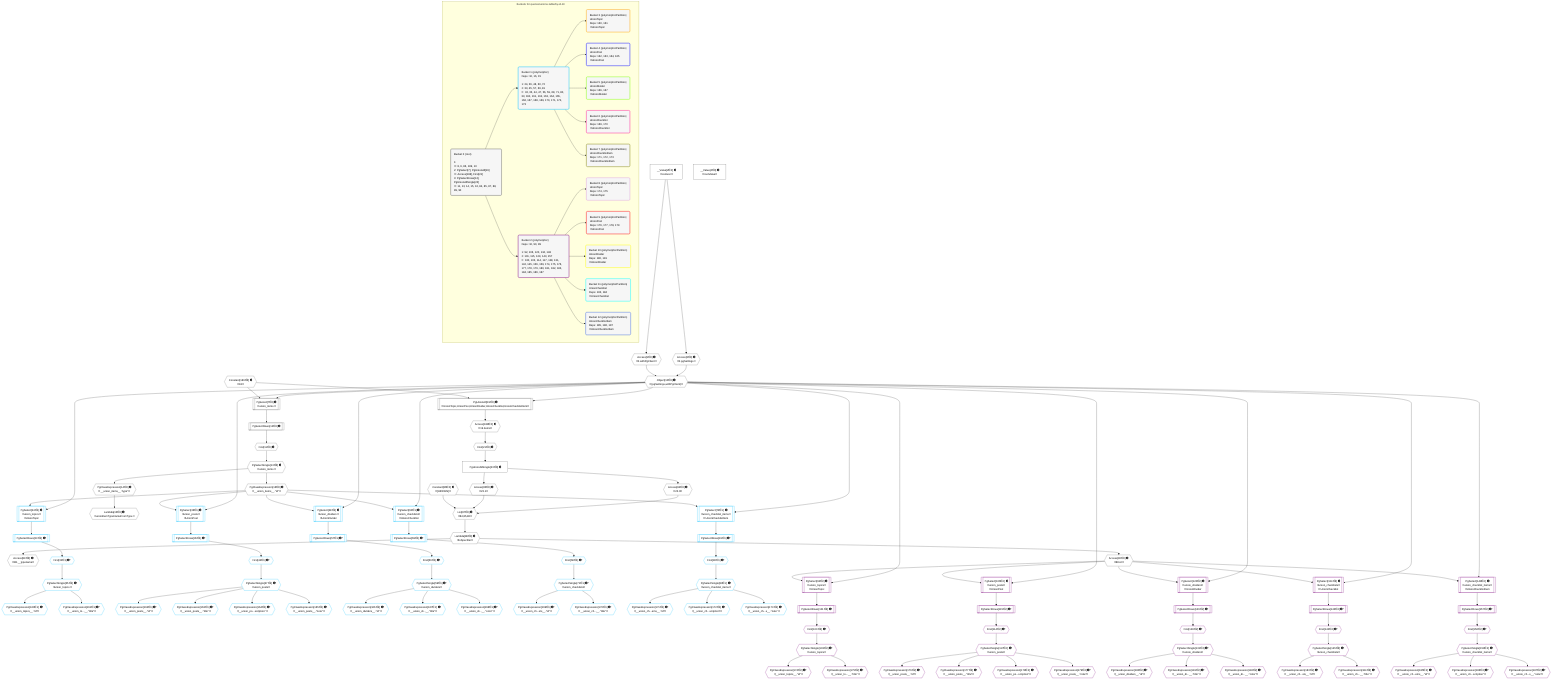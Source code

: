 %%{init: {'themeVariables': { 'fontSize': '12px'}}}%%
graph TD
    classDef path fill:#eee,stroke:#000,color:#000
    classDef plan fill:#fff,stroke-width:1px,color:#000
    classDef itemplan fill:#fff,stroke-width:2px,color:#000
    classDef unbatchedplan fill:#dff,stroke-width:1px,color:#000
    classDef sideeffectplan fill:#fcc,stroke-width:2px,color:#000
    classDef bucket fill:#f6f6f6,color:#000,stroke-width:2px,text-align:left

    subgraph "Buckets for queries/unions-table/by-id-18"
    Bucket0("Bucket 0 (root)<br /><br />1: <br />ᐳ: 8, 9, 86, 189, 10<br />2: PgSelect[7], PgUnionAll[19]<br />ᐳ: Access[188], First[21]<br />3: PgSelectRows[12], PgUnionAllSingle[23]<br />ᐳ: 11, 13, 14, 15, 16, 84, 85, 87, 88, 89, 90"):::bucket
    Bucket1("Bucket 1 (polymorphic)<br />Deps: 10, 16, 15<br /><br />1: 24, 36, 48, 60, 72<br />2: 33, 45, 57, 69, 81<br />ᐳ: 32, 35, 44, 47, 56, 59, 68, 71, 80, 83, 160, 161, 162, 163, 164, 165, 166, 167, 168, 169, 170, 171, 172, 173"):::bucket
    Bucket2("Bucket 2 (polymorphic)<br />Deps: 10, 90, 89<br /><br />1: 92, 106, 120, 134, 148<br />2: 101, 115, 129, 143, 157<br />ᐳ: 100, 103, 114, 117, 128, 131, 142, 145, 156, 159, 174, 175, 176, 177, 178, 179, 180, 181, 182, 183, 184, 185, 186, 187"):::bucket
    Bucket3("Bucket 3 (polymorphicPartition)<br />UnionTopic<br />Deps: 160, 161<br />ᐳUnionTopic"):::bucket
    Bucket4("Bucket 4 (polymorphicPartition)<br />UnionPost<br />Deps: 162, 163, 164, 165<br />ᐳUnionPost"):::bucket
    Bucket5("Bucket 5 (polymorphicPartition)<br />UnionDivider<br />Deps: 166, 167<br />ᐳUnionDivider"):::bucket
    Bucket6("Bucket 6 (polymorphicPartition)<br />UnionChecklist<br />Deps: 169, 170<br />ᐳUnionChecklist"):::bucket
    Bucket7("Bucket 7 (polymorphicPartition)<br />UnionChecklistItem<br />Deps: 171, 172, 173<br />ᐳUnionChecklistItem"):::bucket
    Bucket8("Bucket 8 (polymorphicPartition)<br />UnionTopic<br />Deps: 174, 175<br />ᐳUnionTopic"):::bucket
    Bucket9("Bucket 9 (polymorphicPartition)<br />UnionPost<br />Deps: 176, 177, 178, 179<br />ᐳUnionPost"):::bucket
    Bucket10("Bucket 10 (polymorphicPartition)<br />UnionDivider<br />Deps: 180, 181<br />ᐳUnionDivider"):::bucket
    Bucket11("Bucket 11 (polymorphicPartition)<br />UnionChecklist<br />Deps: 183, 184<br />ᐳUnionChecklist"):::bucket
    Bucket12("Bucket 12 (polymorphicPartition)<br />UnionChecklistItem<br />Deps: 185, 186, 187<br />ᐳUnionChecklistItem"):::bucket
    end
    Bucket0 --> Bucket1 & Bucket2
    Bucket1 --> Bucket3 & Bucket4 & Bucket5 & Bucket6 & Bucket7
    Bucket2 --> Bucket8 & Bucket9 & Bucket10 & Bucket11 & Bucket12

    %% plan dependencies
    List87{{"List[87∈0] ➊<br />ᐸ84,85,86ᐳ"}}:::plan
    Access84{{"Access[84∈0] ➊<br />ᐸ23.0ᐳ"}}:::plan
    Access85{{"Access[85∈0] ➊<br />ᐸ23.1ᐳ"}}:::plan
    Constant86{{"Constant[86∈0] ➊<br />ᐸ[HIDDEN]ᐳ"}}:::plan
    Access84 & Access85 & Constant86 --> List87
    PgSelect7[["PgSelect[7∈0] ➊<br />ᐸunion_itemsᐳ"]]:::plan
    Object10{{"Object[10∈0] ➊<br />ᐸ{pgSettings,withPgClient}ᐳ"}}:::plan
    Constant189{{"Constant[189∈0] ➊<br />ᐸ18ᐳ"}}:::plan
    Object10 & Constant189 --> PgSelect7
    Access8{{"Access[8∈0] ➊<br />ᐸ2.pgSettingsᐳ"}}:::plan
    Access9{{"Access[9∈0] ➊<br />ᐸ2.withPgClientᐳ"}}:::plan
    Access8 & Access9 --> Object10
    PgUnionAll19[["PgUnionAll[19∈0] ➊<br />ᐸUnionTopic,UnionPost,UnionDivider,UnionChecklist,UnionChecklistItemᐳ"]]:::plan
    Object10 & Constant189 --> PgUnionAll19
    __Value2["__Value[2∈0] ➊<br />ᐸcontextᐳ"]:::plan
    __Value2 --> Access8
    __Value2 --> Access9
    First11{{"First[11∈0] ➊"}}:::plan
    PgSelectRows12[["PgSelectRows[12∈0] ➊"]]:::plan
    PgSelectRows12 --> First11
    PgSelect7 --> PgSelectRows12
    PgSelectSingle13{{"PgSelectSingle[13∈0] ➊<br />ᐸunion_itemsᐳ"}}:::plan
    First11 --> PgSelectSingle13
    PgClassExpression14{{"PgClassExpression[14∈0] ➊<br />ᐸ__union_items__.”type”ᐳ"}}:::plan
    PgSelectSingle13 --> PgClassExpression14
    Lambda15{{"Lambda[15∈0] ➊<br />ᐸunionItemTypeNameFromTypeᐳ"}}:::plan
    PgClassExpression14 --> Lambda15
    PgClassExpression16{{"PgClassExpression[16∈0] ➊<br />ᐸ__union_items__.”id”ᐳ"}}:::plan
    PgSelectSingle13 --> PgClassExpression16
    First21{{"First[21∈0] ➊"}}:::plan
    Access188{{"Access[188∈0] ➊<br />ᐸ19.itemsᐳ"}}:::plan
    Access188 --> First21
    PgUnionAllSingle23["PgUnionAllSingle[23∈0] ➊"]:::plan
    First21 --> PgUnionAllSingle23
    PgUnionAllSingle23 --> Access84
    PgUnionAllSingle23 --> Access85
    Lambda88{{"Lambda[88∈0] ➊<br />ᐸtoSpecifierᐳ"}}:::plan
    List87 --> Lambda88
    Access89{{"Access[89∈0] ➊<br />ᐸ88.__typenameᐳ"}}:::plan
    Lambda88 --> Access89
    Access90{{"Access[90∈0] ➊<br />ᐸ88.idᐳ"}}:::plan
    Lambda88 --> Access90
    PgUnionAll19 --> Access188
    __Value4["__Value[4∈0] ➊<br />ᐸrootValueᐳ"]:::plan
    PgSelect24[["PgSelect[24∈1] ➊<br />ᐸunion_topicsᐳ<br />ᐳUnionTopic"]]:::plan
    Object10 & PgClassExpression16 --> PgSelect24
    PgSelect36[["PgSelect[36∈1] ➊<br />ᐸunion_postsᐳ<br />ᐳUnionPost"]]:::plan
    Object10 & PgClassExpression16 --> PgSelect36
    PgSelect48[["PgSelect[48∈1] ➊<br />ᐸunion_dividersᐳ<br />ᐳUnionDivider"]]:::plan
    Object10 & PgClassExpression16 --> PgSelect48
    PgSelect60[["PgSelect[60∈1] ➊<br />ᐸunion_checklistsᐳ<br />ᐳUnionChecklist"]]:::plan
    Object10 & PgClassExpression16 --> PgSelect60
    PgSelect72[["PgSelect[72∈1] ➊<br />ᐸunion_checklist_itemsᐳ<br />ᐳUnionChecklistItem"]]:::plan
    Object10 & PgClassExpression16 --> PgSelect72
    First32{{"First[32∈1] ➊^"}}:::plan
    PgSelectRows33[["PgSelectRows[33∈1] ➊^"]]:::plan
    PgSelectRows33 --> First32
    PgSelect24 --> PgSelectRows33
    PgSelectSingle35{{"PgSelectSingle[35∈1] ➊^<br />ᐸunion_topicsᐳ"}}:::plan
    First32 --> PgSelectSingle35
    First44{{"First[44∈1] ➊^"}}:::plan
    PgSelectRows45[["PgSelectRows[45∈1] ➊^"]]:::plan
    PgSelectRows45 --> First44
    PgSelect36 --> PgSelectRows45
    PgSelectSingle47{{"PgSelectSingle[47∈1] ➊^<br />ᐸunion_postsᐳ"}}:::plan
    First44 --> PgSelectSingle47
    First56{{"First[56∈1] ➊^"}}:::plan
    PgSelectRows57[["PgSelectRows[57∈1] ➊^"]]:::plan
    PgSelectRows57 --> First56
    PgSelect48 --> PgSelectRows57
    PgSelectSingle59{{"PgSelectSingle[59∈1] ➊^<br />ᐸunion_dividersᐳ"}}:::plan
    First56 --> PgSelectSingle59
    First68{{"First[68∈1] ➊^"}}:::plan
    PgSelectRows69[["PgSelectRows[69∈1] ➊^"]]:::plan
    PgSelectRows69 --> First68
    PgSelect60 --> PgSelectRows69
    PgSelectSingle71{{"PgSelectSingle[71∈1] ➊^<br />ᐸunion_checklistsᐳ"}}:::plan
    First68 --> PgSelectSingle71
    First80{{"First[80∈1] ➊^"}}:::plan
    PgSelectRows81[["PgSelectRows[81∈1] ➊^"]]:::plan
    PgSelectRows81 --> First80
    PgSelect72 --> PgSelectRows81
    PgSelectSingle83{{"PgSelectSingle[83∈1] ➊^<br />ᐸunion_checklist_itemsᐳ"}}:::plan
    First80 --> PgSelectSingle83
    PgClassExpression160{{"PgClassExpression[160∈1] ➊^<br />ᐸ__union_topics__.”id”ᐳ"}}:::plan
    PgSelectSingle35 --> PgClassExpression160
    PgClassExpression161{{"PgClassExpression[161∈1] ➊^<br />ᐸ__union_to...__.”title”ᐳ"}}:::plan
    PgSelectSingle35 --> PgClassExpression161
    PgClassExpression162{{"PgClassExpression[162∈1] ➊^<br />ᐸ__union_posts__.”id”ᐳ"}}:::plan
    PgSelectSingle47 --> PgClassExpression162
    PgClassExpression163{{"PgClassExpression[163∈1] ➊^<br />ᐸ__union_posts__.”title”ᐳ"}}:::plan
    PgSelectSingle47 --> PgClassExpression163
    PgClassExpression164{{"PgClassExpression[164∈1] ➊^<br />ᐸ__union_po...scription”ᐳ"}}:::plan
    PgSelectSingle47 --> PgClassExpression164
    PgClassExpression165{{"PgClassExpression[165∈1] ➊^<br />ᐸ__union_posts__.”note”ᐳ"}}:::plan
    PgSelectSingle47 --> PgClassExpression165
    PgClassExpression166{{"PgClassExpression[166∈1] ➊^<br />ᐸ__union_dividers__.”id”ᐳ"}}:::plan
    PgSelectSingle59 --> PgClassExpression166
    PgClassExpression167{{"PgClassExpression[167∈1] ➊^<br />ᐸ__union_di...__.”title”ᐳ"}}:::plan
    PgSelectSingle59 --> PgClassExpression167
    PgClassExpression168{{"PgClassExpression[168∈1] ➊^<br />ᐸ__union_di...__.”color”ᐳ"}}:::plan
    PgSelectSingle59 --> PgClassExpression168
    PgClassExpression169{{"PgClassExpression[169∈1] ➊^<br />ᐸ__union_ch...sts__.”id”ᐳ"}}:::plan
    PgSelectSingle71 --> PgClassExpression169
    PgClassExpression170{{"PgClassExpression[170∈1] ➊^<br />ᐸ__union_ch...__.”title”ᐳ"}}:::plan
    PgSelectSingle71 --> PgClassExpression170
    PgClassExpression171{{"PgClassExpression[171∈1] ➊^<br />ᐸ__union_ch...ems__.”id”ᐳ"}}:::plan
    PgSelectSingle83 --> PgClassExpression171
    PgClassExpression172{{"PgClassExpression[172∈1] ➊^<br />ᐸ__union_ch...scription”ᐳ"}}:::plan
    PgSelectSingle83 --> PgClassExpression172
    PgClassExpression173{{"PgClassExpression[173∈1] ➊^<br />ᐸ__union_ch...s__.”note”ᐳ"}}:::plan
    PgSelectSingle83 --> PgClassExpression173
    PgSelect92[["PgSelect[92∈2] ➊<br />ᐸunion_topicsᐳ<br />ᐳUnionTopic"]]:::plan
    Object10 & Access90 --> PgSelect92
    PgSelect106[["PgSelect[106∈2] ➊<br />ᐸunion_postsᐳ<br />ᐳUnionPost"]]:::plan
    Object10 & Access90 --> PgSelect106
    PgSelect120[["PgSelect[120∈2] ➊<br />ᐸunion_dividersᐳ<br />ᐳUnionDivider"]]:::plan
    Object10 & Access90 --> PgSelect120
    PgSelect134[["PgSelect[134∈2] ➊<br />ᐸunion_checklistsᐳ<br />ᐳUnionChecklist"]]:::plan
    Object10 & Access90 --> PgSelect134
    PgSelect148[["PgSelect[148∈2] ➊<br />ᐸunion_checklist_itemsᐳ<br />ᐳUnionChecklistItem"]]:::plan
    Object10 & Access90 --> PgSelect148
    First100{{"First[100∈2] ➊^"}}:::plan
    PgSelectRows101[["PgSelectRows[101∈2] ➊^"]]:::plan
    PgSelectRows101 --> First100
    PgSelect92 --> PgSelectRows101
    PgSelectSingle103{{"PgSelectSingle[103∈2] ➊^<br />ᐸunion_topicsᐳ"}}:::plan
    First100 --> PgSelectSingle103
    First114{{"First[114∈2] ➊^"}}:::plan
    PgSelectRows115[["PgSelectRows[115∈2] ➊^"]]:::plan
    PgSelectRows115 --> First114
    PgSelect106 --> PgSelectRows115
    PgSelectSingle117{{"PgSelectSingle[117∈2] ➊^<br />ᐸunion_postsᐳ"}}:::plan
    First114 --> PgSelectSingle117
    First128{{"First[128∈2] ➊^"}}:::plan
    PgSelectRows129[["PgSelectRows[129∈2] ➊^"]]:::plan
    PgSelectRows129 --> First128
    PgSelect120 --> PgSelectRows129
    PgSelectSingle131{{"PgSelectSingle[131∈2] ➊^<br />ᐸunion_dividersᐳ"}}:::plan
    First128 --> PgSelectSingle131
    First142{{"First[142∈2] ➊^"}}:::plan
    PgSelectRows143[["PgSelectRows[143∈2] ➊^"]]:::plan
    PgSelectRows143 --> First142
    PgSelect134 --> PgSelectRows143
    PgSelectSingle145{{"PgSelectSingle[145∈2] ➊^<br />ᐸunion_checklistsᐳ"}}:::plan
    First142 --> PgSelectSingle145
    First156{{"First[156∈2] ➊^"}}:::plan
    PgSelectRows157[["PgSelectRows[157∈2] ➊^"]]:::plan
    PgSelectRows157 --> First156
    PgSelect148 --> PgSelectRows157
    PgSelectSingle159{{"PgSelectSingle[159∈2] ➊^<br />ᐸunion_checklist_itemsᐳ"}}:::plan
    First156 --> PgSelectSingle159
    PgClassExpression174{{"PgClassExpression[174∈2] ➊^<br />ᐸ__union_topics__.”id”ᐳ"}}:::plan
    PgSelectSingle103 --> PgClassExpression174
    PgClassExpression175{{"PgClassExpression[175∈2] ➊^<br />ᐸ__union_to...__.”title”ᐳ"}}:::plan
    PgSelectSingle103 --> PgClassExpression175
    PgClassExpression176{{"PgClassExpression[176∈2] ➊^<br />ᐸ__union_posts__.”id”ᐳ"}}:::plan
    PgSelectSingle117 --> PgClassExpression176
    PgClassExpression177{{"PgClassExpression[177∈2] ➊^<br />ᐸ__union_posts__.”title”ᐳ"}}:::plan
    PgSelectSingle117 --> PgClassExpression177
    PgClassExpression178{{"PgClassExpression[178∈2] ➊^<br />ᐸ__union_po...scription”ᐳ"}}:::plan
    PgSelectSingle117 --> PgClassExpression178
    PgClassExpression179{{"PgClassExpression[179∈2] ➊^<br />ᐸ__union_posts__.”note”ᐳ"}}:::plan
    PgSelectSingle117 --> PgClassExpression179
    PgClassExpression180{{"PgClassExpression[180∈2] ➊^<br />ᐸ__union_dividers__.”id”ᐳ"}}:::plan
    PgSelectSingle131 --> PgClassExpression180
    PgClassExpression181{{"PgClassExpression[181∈2] ➊^<br />ᐸ__union_di...__.”title”ᐳ"}}:::plan
    PgSelectSingle131 --> PgClassExpression181
    PgClassExpression182{{"PgClassExpression[182∈2] ➊^<br />ᐸ__union_di...__.”color”ᐳ"}}:::plan
    PgSelectSingle131 --> PgClassExpression182
    PgClassExpression183{{"PgClassExpression[183∈2] ➊^<br />ᐸ__union_ch...sts__.”id”ᐳ"}}:::plan
    PgSelectSingle145 --> PgClassExpression183
    PgClassExpression184{{"PgClassExpression[184∈2] ➊^<br />ᐸ__union_ch...__.”title”ᐳ"}}:::plan
    PgSelectSingle145 --> PgClassExpression184
    PgClassExpression185{{"PgClassExpression[185∈2] ➊^<br />ᐸ__union_ch...ems__.”id”ᐳ"}}:::plan
    PgSelectSingle159 --> PgClassExpression185
    PgClassExpression186{{"PgClassExpression[186∈2] ➊^<br />ᐸ__union_ch...scription”ᐳ"}}:::plan
    PgSelectSingle159 --> PgClassExpression186
    PgClassExpression187{{"PgClassExpression[187∈2] ➊^<br />ᐸ__union_ch...s__.”note”ᐳ"}}:::plan
    PgSelectSingle159 --> PgClassExpression187

    %% define steps
    classDef bucket0 stroke:#696969
    class Bucket0,__Value2,__Value4,PgSelect7,Access8,Access9,Object10,First11,PgSelectRows12,PgSelectSingle13,PgClassExpression14,Lambda15,PgClassExpression16,PgUnionAll19,First21,PgUnionAllSingle23,Access84,Access85,Constant86,List87,Lambda88,Access89,Access90,Access188,Constant189 bucket0
    classDef bucket1 stroke:#00bfff
    class Bucket1,PgSelect24,First32,PgSelectRows33,PgSelectSingle35,PgSelect36,First44,PgSelectRows45,PgSelectSingle47,PgSelect48,First56,PgSelectRows57,PgSelectSingle59,PgSelect60,First68,PgSelectRows69,PgSelectSingle71,PgSelect72,First80,PgSelectRows81,PgSelectSingle83,PgClassExpression160,PgClassExpression161,PgClassExpression162,PgClassExpression163,PgClassExpression164,PgClassExpression165,PgClassExpression166,PgClassExpression167,PgClassExpression168,PgClassExpression169,PgClassExpression170,PgClassExpression171,PgClassExpression172,PgClassExpression173 bucket1
    classDef bucket2 stroke:#7f007f
    class Bucket2,PgSelect92,First100,PgSelectRows101,PgSelectSingle103,PgSelect106,First114,PgSelectRows115,PgSelectSingle117,PgSelect120,First128,PgSelectRows129,PgSelectSingle131,PgSelect134,First142,PgSelectRows143,PgSelectSingle145,PgSelect148,First156,PgSelectRows157,PgSelectSingle159,PgClassExpression174,PgClassExpression175,PgClassExpression176,PgClassExpression177,PgClassExpression178,PgClassExpression179,PgClassExpression180,PgClassExpression181,PgClassExpression182,PgClassExpression183,PgClassExpression184,PgClassExpression185,PgClassExpression186,PgClassExpression187 bucket2
    classDef bucket3 stroke:#ffa500
    class Bucket3 bucket3
    classDef bucket4 stroke:#0000ff
    class Bucket4 bucket4
    classDef bucket5 stroke:#7fff00
    class Bucket5 bucket5
    classDef bucket6 stroke:#ff1493
    class Bucket6 bucket6
    classDef bucket7 stroke:#808000
    class Bucket7 bucket7
    classDef bucket8 stroke:#dda0dd
    class Bucket8 bucket8
    classDef bucket9 stroke:#ff0000
    class Bucket9 bucket9
    classDef bucket10 stroke:#ffff00
    class Bucket10 bucket10
    classDef bucket11 stroke:#00ffff
    class Bucket11 bucket11
    classDef bucket12 stroke:#4169e1
    class Bucket12 bucket12